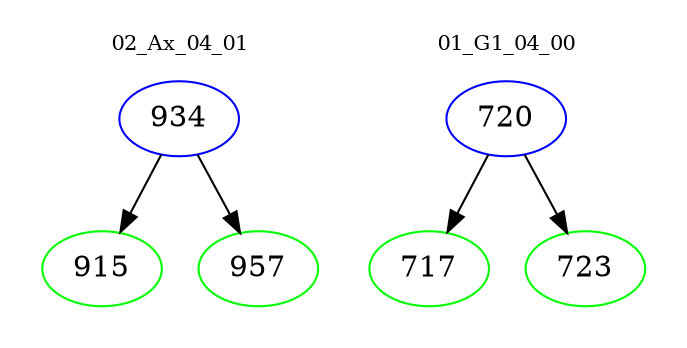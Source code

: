 digraph{
subgraph cluster_0 {
color = white
label = "02_Ax_04_01";
fontsize=10;
T0_934 [label="934", color="blue"]
T0_934 -> T0_915 [color="black"]
T0_915 [label="915", color="green"]
T0_934 -> T0_957 [color="black"]
T0_957 [label="957", color="green"]
}
subgraph cluster_1 {
color = white
label = "01_G1_04_00";
fontsize=10;
T1_720 [label="720", color="blue"]
T1_720 -> T1_717 [color="black"]
T1_717 [label="717", color="green"]
T1_720 -> T1_723 [color="black"]
T1_723 [label="723", color="green"]
}
}

